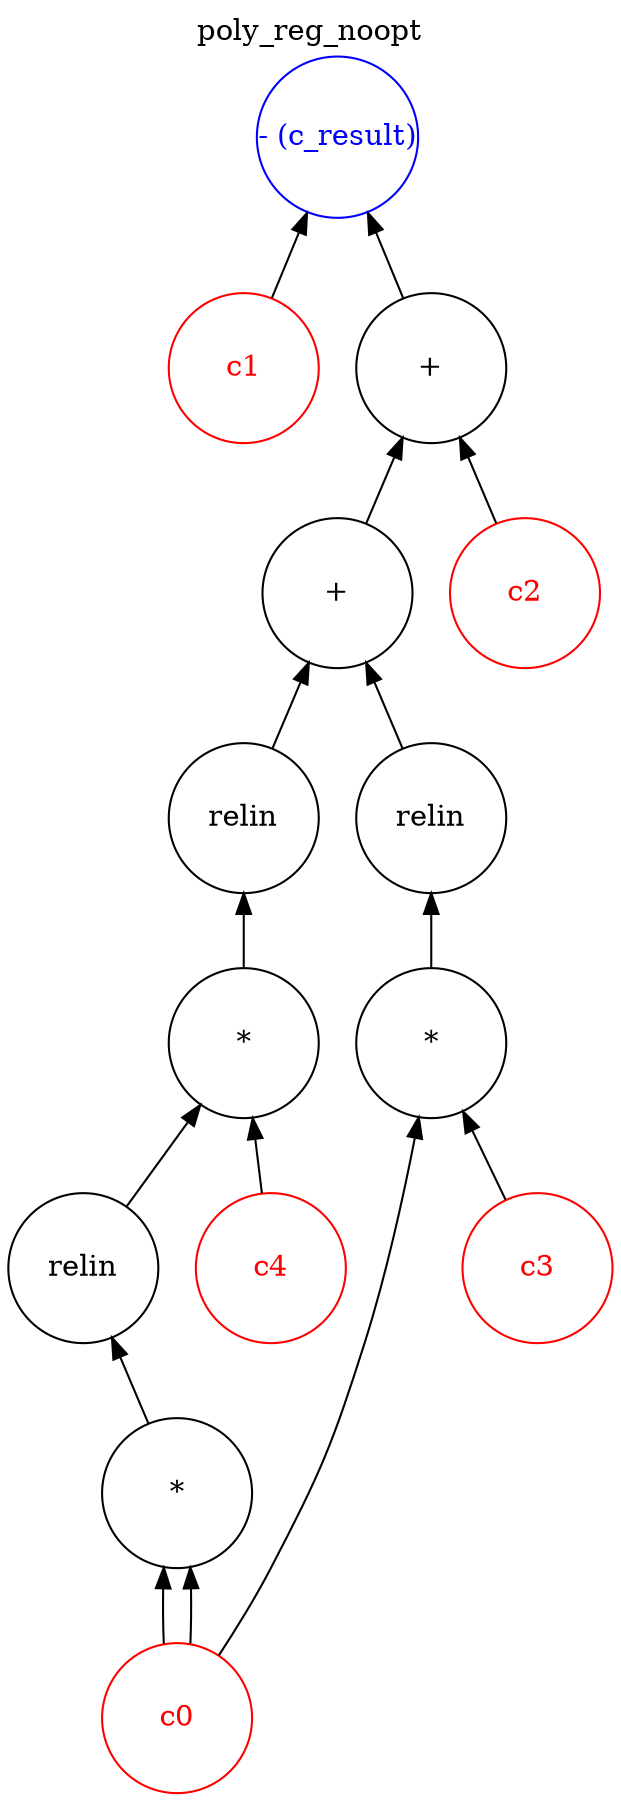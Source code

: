 digraph "poly_reg_noopt" {
graph [label="poly_reg_noopt" labelloc="t"]
node [shape=circle width=1 margin=0]
edge [dir=back]
2 [label="c1" style=solid color=red fontcolor=red]
1 [label="c0" style=solid color=red fontcolor=red]
7 [label="*" style=solid color=black fontcolor=black]
7 -> 1
7 -> 1
12 [label="relin" style=solid color=black fontcolor=black]
12 -> 7
5 [label="c4" style=solid color=red fontcolor=red]
8 [label="*" style=solid color=black fontcolor=black]
8 -> 12
8 -> 5
13 [label="relin" style=solid color=black fontcolor=black]
13 -> 8
4 [label="c3" style=solid color=red fontcolor=red]
6 [label="*" style=solid color=black fontcolor=black]
6 -> 1
6 -> 4
14 [label="relin" style=solid color=black fontcolor=black]
14 -> 6
9 [label="+" style=solid color=black fontcolor=black]
9 -> 13
9 -> 14
3 [label="c2" style=solid color=red fontcolor=red]
10 [label="+" style=solid color=black fontcolor=black]
10 -> 9
10 -> 3
11 [label="- (c_result)" style=solid color=blue fontcolor=blue]
11 -> 2
11 -> 10
}
